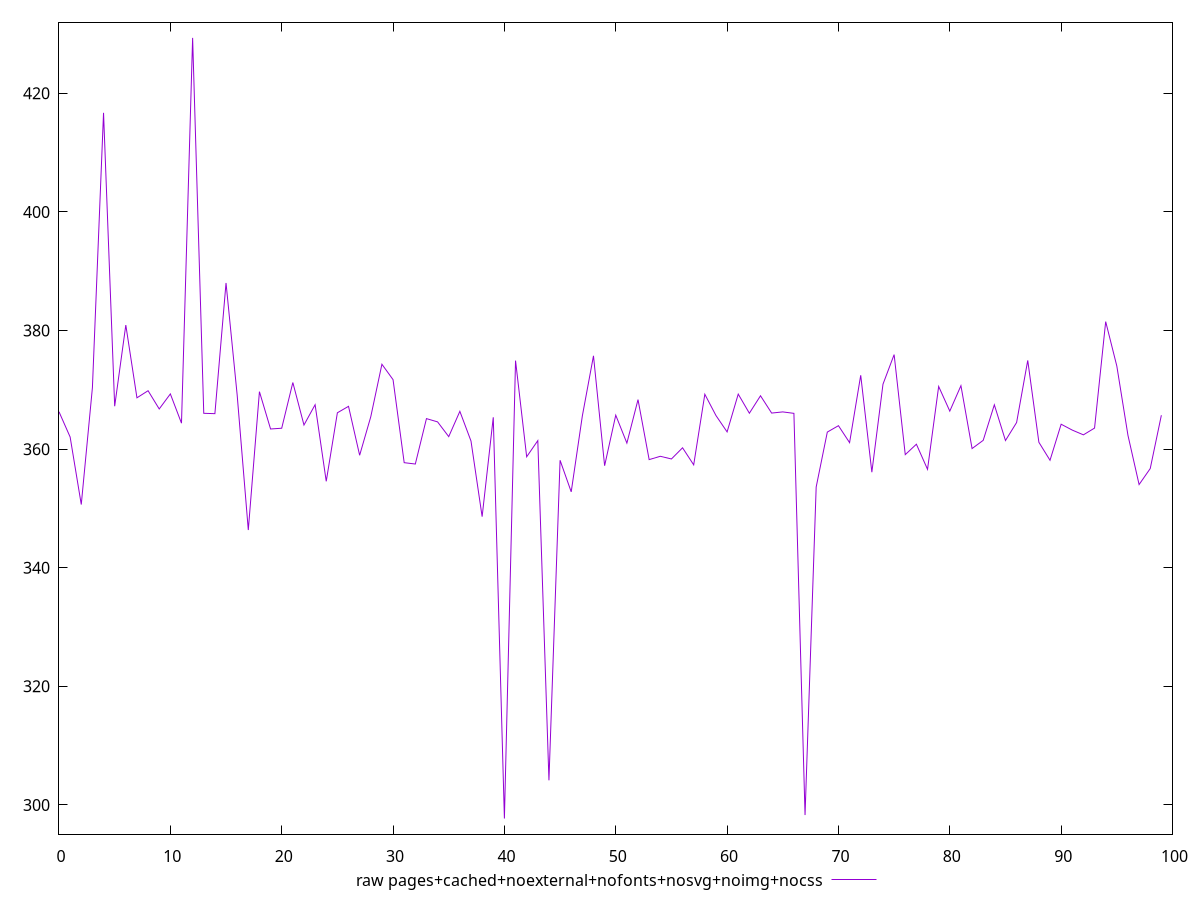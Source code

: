$_rawPagesCachedNoexternalNofontsNosvgNoimgNocss <<EOF
366.29999999999995
362.0400000000002
350.66
370.36
416.6999999999998
367.2359999999999
380.91600000000017
368.6520000000001
369.84799999999996
366.77200000000005
369.30799999999994
364.376
429.336
366.03999999999996
365.9800000000001
388.0120000000001
369.136
346.36000000000007
369.692
363.3959999999999
363.52399999999994
371.232
364.0640000000001
367.48800000000017
354.572
366.1279999999999
367.2160000000001
358.9640000000002
365.46799999999996
374.3120000000002
371.71199999999993
357.716
357.48800000000017
365.1440000000001
364.5920000000001
362.1080000000001
366.372
361.36400000000015
348.61600000000004
365.36799999999994
297.71600000000007
374.924
358.70799999999997
361.43599999999986
304.1520000000001
358.1240000000001
352.79600000000005
365.5999999999999
375.732
357.1999999999998
365.72400000000005
361.01600000000013
368.34799999999996
358.2320000000001
358.792
358.34000000000015
360.22400000000005
357.34800000000007
369.25200000000007
365.6640000000001
362.90400000000005
369.27599999999995
366.052
368.996
366.0800000000002
366.2760000000001
366.0320000000001
298.2960000000001
353.61199999999997
362.87199999999984
363.95200000000006
361.0920000000001
372.4560000000001
356.1120000000001
370.9479999999999
375.93600000000015
359.072
360.828
356.59200000000004
370.56800000000004
366.40799999999996
370.6959999999999
360.09600000000006
361.4799999999999
367.4759999999999
361.44800000000004
364.488
374.96000000000004
361.15600000000006
358.1199999999999
364.20000000000016
363.20799999999997
362.40799999999996
363.5480000000001
381.5
374.00399999999996
362.328
354.02799999999996
356.724
365.71600000000007
EOF
set key outside below
set terminal pngcairo
set output "report_00005_2020-11-02T22-26-11.212Z/mainthread-work-breakdown/pages+cached+noexternal+nofonts+nosvg+noimg+nocss//raw.png"
set yrange [295.08360000000005:431.96840000000003]
plot $_rawPagesCachedNoexternalNofontsNosvgNoimgNocss title "raw pages+cached+noexternal+nofonts+nosvg+noimg+nocss" with line ,